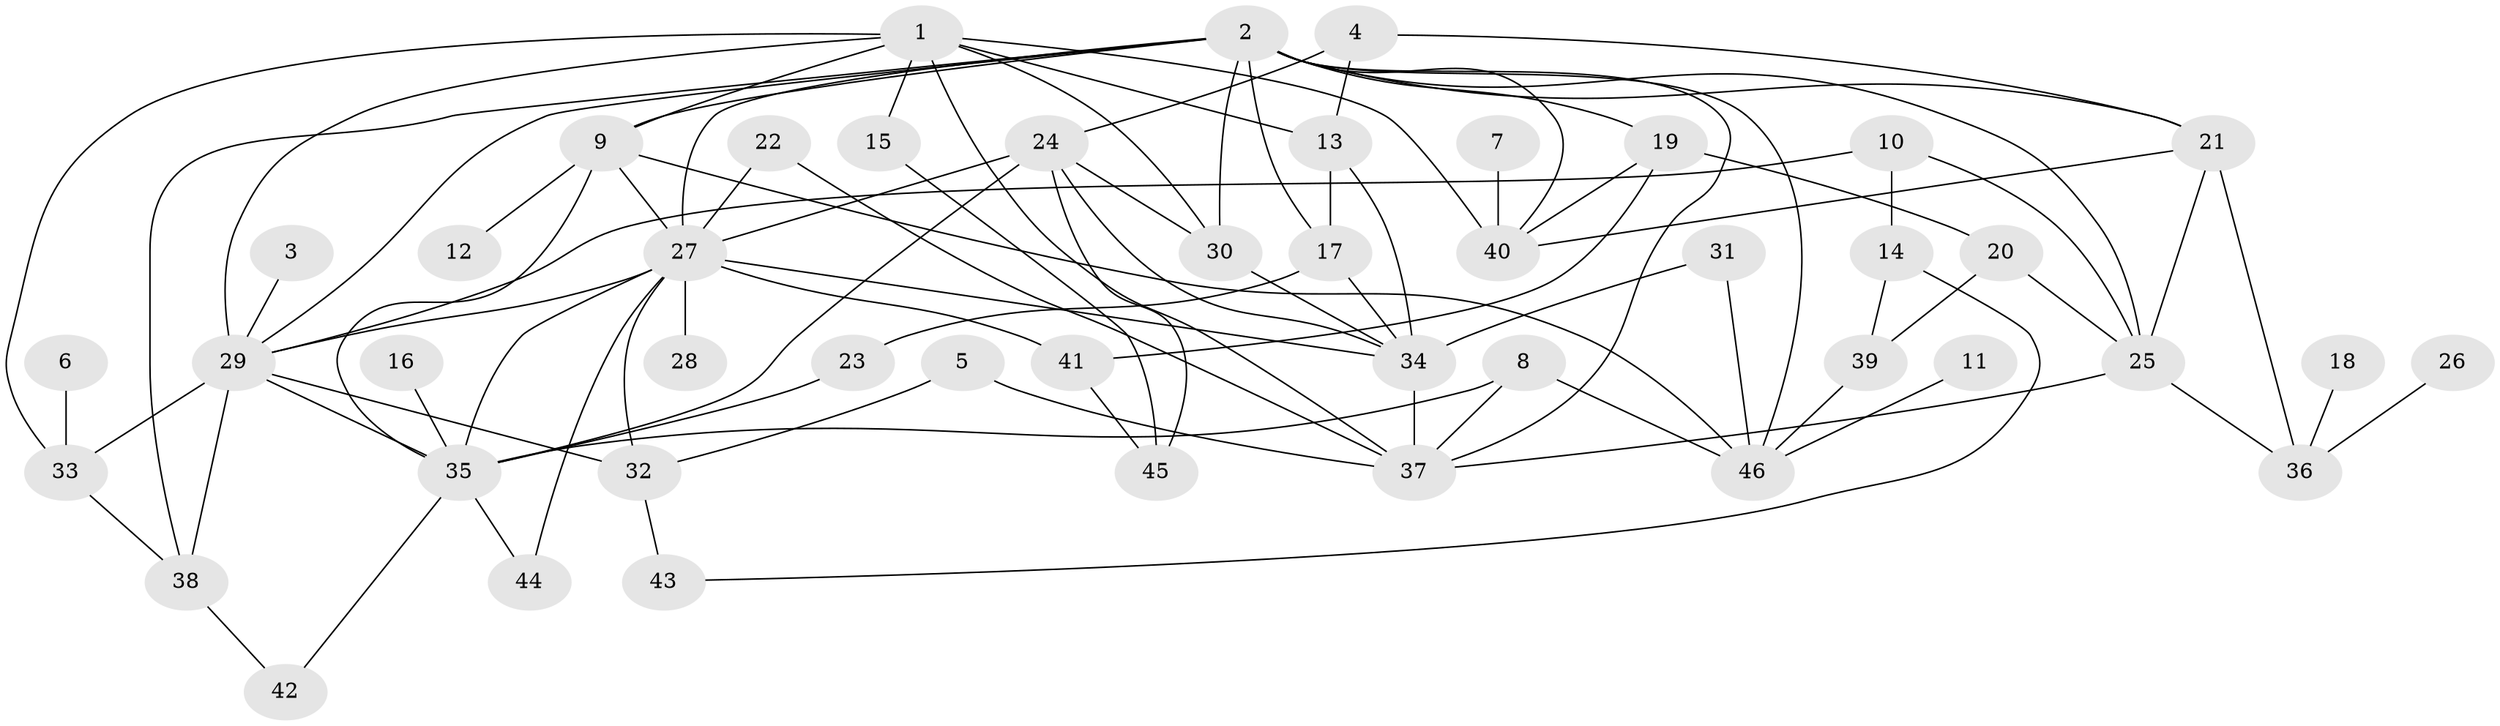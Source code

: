 // original degree distribution, {6: 0.06593406593406594, 8: 0.03296703296703297, 2: 0.2857142857142857, 3: 0.26373626373626374, 4: 0.10989010989010989, 5: 0.054945054945054944, 1: 0.17582417582417584, 7: 0.01098901098901099}
// Generated by graph-tools (version 1.1) at 2025/49/03/09/25 03:49:21]
// undirected, 46 vertices, 89 edges
graph export_dot {
graph [start="1"]
  node [color=gray90,style=filled];
  1;
  2;
  3;
  4;
  5;
  6;
  7;
  8;
  9;
  10;
  11;
  12;
  13;
  14;
  15;
  16;
  17;
  18;
  19;
  20;
  21;
  22;
  23;
  24;
  25;
  26;
  27;
  28;
  29;
  30;
  31;
  32;
  33;
  34;
  35;
  36;
  37;
  38;
  39;
  40;
  41;
  42;
  43;
  44;
  45;
  46;
  1 -- 9 [weight=1.0];
  1 -- 13 [weight=1.0];
  1 -- 15 [weight=1.0];
  1 -- 29 [weight=1.0];
  1 -- 30 [weight=1.0];
  1 -- 33 [weight=1.0];
  1 -- 37 [weight=1.0];
  1 -- 40 [weight=1.0];
  2 -- 9 [weight=1.0];
  2 -- 17 [weight=1.0];
  2 -- 19 [weight=1.0];
  2 -- 21 [weight=1.0];
  2 -- 25 [weight=1.0];
  2 -- 27 [weight=1.0];
  2 -- 29 [weight=1.0];
  2 -- 30 [weight=1.0];
  2 -- 37 [weight=1.0];
  2 -- 38 [weight=1.0];
  2 -- 40 [weight=1.0];
  2 -- 46 [weight=1.0];
  3 -- 29 [weight=1.0];
  4 -- 13 [weight=1.0];
  4 -- 21 [weight=1.0];
  4 -- 24 [weight=1.0];
  5 -- 32 [weight=1.0];
  5 -- 37 [weight=1.0];
  6 -- 33 [weight=1.0];
  7 -- 40 [weight=1.0];
  8 -- 35 [weight=1.0];
  8 -- 37 [weight=1.0];
  8 -- 46 [weight=1.0];
  9 -- 12 [weight=1.0];
  9 -- 27 [weight=1.0];
  9 -- 35 [weight=1.0];
  9 -- 46 [weight=1.0];
  10 -- 14 [weight=1.0];
  10 -- 25 [weight=1.0];
  10 -- 29 [weight=1.0];
  11 -- 46 [weight=1.0];
  13 -- 17 [weight=1.0];
  13 -- 34 [weight=1.0];
  14 -- 39 [weight=1.0];
  14 -- 43 [weight=1.0];
  15 -- 45 [weight=1.0];
  16 -- 35 [weight=1.0];
  17 -- 23 [weight=1.0];
  17 -- 34 [weight=1.0];
  18 -- 36 [weight=1.0];
  19 -- 20 [weight=1.0];
  19 -- 40 [weight=2.0];
  19 -- 41 [weight=1.0];
  20 -- 25 [weight=1.0];
  20 -- 39 [weight=1.0];
  21 -- 25 [weight=1.0];
  21 -- 36 [weight=1.0];
  21 -- 40 [weight=1.0];
  22 -- 27 [weight=1.0];
  22 -- 37 [weight=1.0];
  23 -- 35 [weight=1.0];
  24 -- 27 [weight=1.0];
  24 -- 30 [weight=2.0];
  24 -- 34 [weight=1.0];
  24 -- 35 [weight=1.0];
  24 -- 45 [weight=1.0];
  25 -- 36 [weight=1.0];
  25 -- 37 [weight=1.0];
  26 -- 36 [weight=1.0];
  27 -- 28 [weight=1.0];
  27 -- 29 [weight=1.0];
  27 -- 32 [weight=1.0];
  27 -- 34 [weight=1.0];
  27 -- 35 [weight=1.0];
  27 -- 41 [weight=1.0];
  27 -- 44 [weight=1.0];
  29 -- 32 [weight=1.0];
  29 -- 33 [weight=1.0];
  29 -- 35 [weight=1.0];
  29 -- 38 [weight=1.0];
  30 -- 34 [weight=1.0];
  31 -- 34 [weight=1.0];
  31 -- 46 [weight=1.0];
  32 -- 43 [weight=1.0];
  33 -- 38 [weight=1.0];
  34 -- 37 [weight=1.0];
  35 -- 42 [weight=1.0];
  35 -- 44 [weight=1.0];
  38 -- 42 [weight=1.0];
  39 -- 46 [weight=1.0];
  41 -- 45 [weight=1.0];
}
